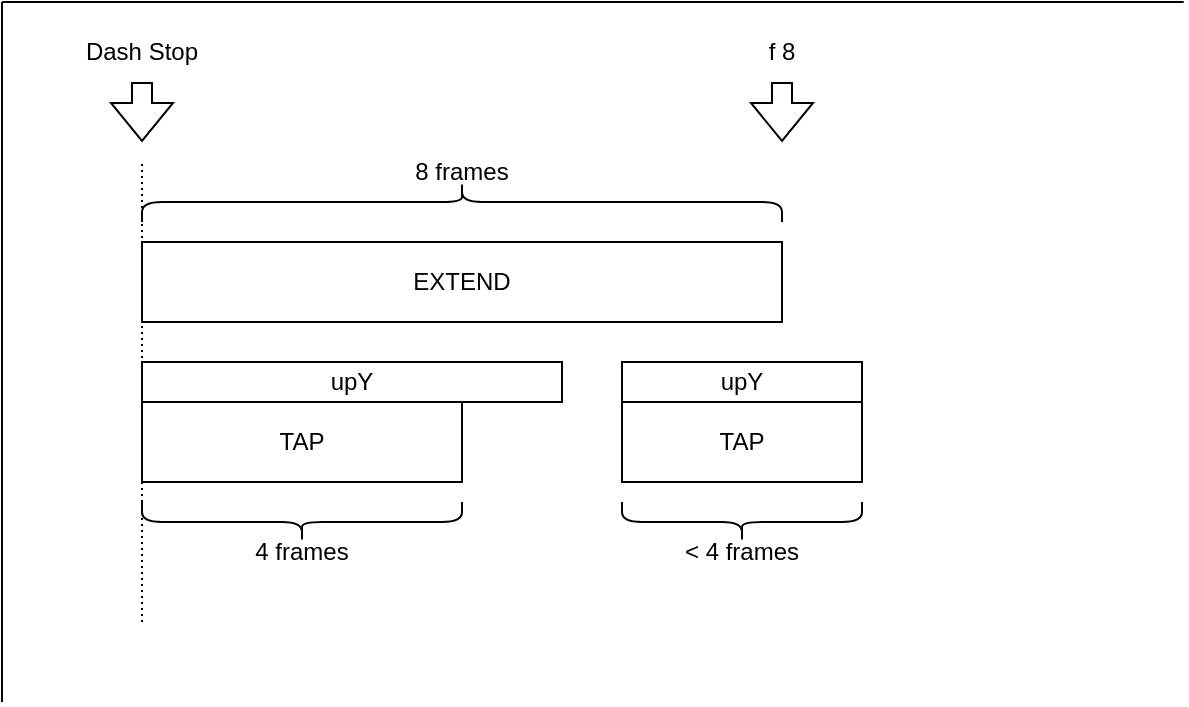 <mxfile version="25.0.2">
  <diagram name="Página-1" id="PVfdIYDzPCwgvY4Q6XuG">
    <mxGraphModel dx="864" dy="508" grid="1" gridSize="10" guides="1" tooltips="1" connect="1" arrows="1" fold="1" page="1" pageScale="1" pageWidth="827" pageHeight="1169" math="0" shadow="0">
      <root>
        <mxCell id="0" />
        <mxCell id="1" parent="0" />
        <mxCell id="SlxmjYS9UCdOZyBtt-4u-3" value="" style="endArrow=none;html=1;rounded=0;strokeWidth=1;dashed=1;dashPattern=1 2;" parent="1" edge="1">
          <mxGeometry width="50" height="50" relative="1" as="geometry">
            <mxPoint x="80" y="320" as="sourcePoint" />
            <mxPoint x="80" y="90" as="targetPoint" />
          </mxGeometry>
        </mxCell>
        <mxCell id="SlxmjYS9UCdOZyBtt-4u-9" value="EXTEND" style="rounded=0;whiteSpace=wrap;html=1;" parent="1" vertex="1">
          <mxGeometry x="80" y="130" width="320" height="40" as="geometry" />
        </mxCell>
        <mxCell id="SlxmjYS9UCdOZyBtt-4u-11" value="" style="shape=curlyBracket;whiteSpace=wrap;html=1;rounded=1;labelPosition=left;verticalLabelPosition=middle;align=right;verticalAlign=middle;size=0.5;rotation=90;" parent="1" vertex="1">
          <mxGeometry x="230" y="-50" width="20" height="320" as="geometry" />
        </mxCell>
        <mxCell id="SlxmjYS9UCdOZyBtt-4u-12" value="8 frames" style="text;html=1;align=center;verticalAlign=middle;whiteSpace=wrap;rounded=0;" parent="1" vertex="1">
          <mxGeometry x="210" y="80" width="60" height="30" as="geometry" />
        </mxCell>
        <mxCell id="SlxmjYS9UCdOZyBtt-4u-13" value="upY" style="rounded=0;whiteSpace=wrap;html=1;" parent="1" vertex="1">
          <mxGeometry x="80" y="190" width="210" height="20" as="geometry" />
        </mxCell>
        <mxCell id="SlxmjYS9UCdOZyBtt-4u-17" value="TAP" style="rounded=0;whiteSpace=wrap;html=1;" parent="1" vertex="1">
          <mxGeometry x="80" y="210" width="160" height="40" as="geometry" />
        </mxCell>
        <mxCell id="SlxmjYS9UCdOZyBtt-4u-18" value="" style="shape=curlyBracket;whiteSpace=wrap;html=1;rounded=1;labelPosition=left;verticalLabelPosition=middle;align=right;verticalAlign=middle;rotation=-90;" parent="1" vertex="1">
          <mxGeometry x="150" y="190" width="20" height="160" as="geometry" />
        </mxCell>
        <mxCell id="SlxmjYS9UCdOZyBtt-4u-19" value="4 frames" style="text;html=1;align=center;verticalAlign=middle;whiteSpace=wrap;rounded=0;" parent="1" vertex="1">
          <mxGeometry x="130" y="270" width="60" height="30" as="geometry" />
        </mxCell>
        <mxCell id="SlxmjYS9UCdOZyBtt-4u-23" value="" style="endArrow=none;html=1;rounded=0;" parent="1" edge="1">
          <mxGeometry width="50" height="50" relative="1" as="geometry">
            <mxPoint x="10" y="360" as="sourcePoint" />
            <mxPoint x="10" y="10" as="targetPoint" />
          </mxGeometry>
        </mxCell>
        <mxCell id="SlxmjYS9UCdOZyBtt-4u-24" value="" style="endArrow=none;html=1;rounded=0;" parent="1" edge="1">
          <mxGeometry width="50" height="50" relative="1" as="geometry">
            <mxPoint x="10" y="10" as="sourcePoint" />
            <mxPoint x="600.833" y="10" as="targetPoint" />
          </mxGeometry>
        </mxCell>
        <mxCell id="SlxmjYS9UCdOZyBtt-4u-26" value="" style="shape=flexArrow;endArrow=classic;html=1;rounded=0;" parent="1" edge="1">
          <mxGeometry width="50" height="50" relative="1" as="geometry">
            <mxPoint x="80" y="50" as="sourcePoint" />
            <mxPoint x="80" y="80" as="targetPoint" />
          </mxGeometry>
        </mxCell>
        <mxCell id="SlxmjYS9UCdOZyBtt-4u-29" value="" style="shape=flexArrow;endArrow=classic;html=1;rounded=0;" parent="1" edge="1">
          <mxGeometry width="50" height="50" relative="1" as="geometry">
            <mxPoint x="400" y="50" as="sourcePoint" />
            <mxPoint x="400" y="80" as="targetPoint" />
          </mxGeometry>
        </mxCell>
        <mxCell id="SlxmjYS9UCdOZyBtt-4u-30" value="Dash Stop" style="text;html=1;align=center;verticalAlign=middle;whiteSpace=wrap;rounded=0;" parent="1" vertex="1">
          <mxGeometry x="50" y="20" width="60" height="30" as="geometry" />
        </mxCell>
        <mxCell id="SlxmjYS9UCdOZyBtt-4u-31" value="f 8" style="text;html=1;align=center;verticalAlign=middle;whiteSpace=wrap;rounded=0;" parent="1" vertex="1">
          <mxGeometry x="370" y="20" width="60" height="30" as="geometry" />
        </mxCell>
        <mxCell id="SlxmjYS9UCdOZyBtt-4u-32" value="upY" style="rounded=0;whiteSpace=wrap;html=1;" parent="1" vertex="1">
          <mxGeometry x="320" y="190" width="120" height="20" as="geometry" />
        </mxCell>
        <mxCell id="SlxmjYS9UCdOZyBtt-4u-33" value="TAP" style="rounded=0;whiteSpace=wrap;html=1;" parent="1" vertex="1">
          <mxGeometry x="320" y="210" width="120" height="40" as="geometry" />
        </mxCell>
        <mxCell id="SlxmjYS9UCdOZyBtt-4u-35" value="" style="shape=curlyBracket;whiteSpace=wrap;html=1;rounded=1;labelPosition=left;verticalLabelPosition=middle;align=right;verticalAlign=middle;rotation=-90;" parent="1" vertex="1">
          <mxGeometry x="370" y="210" width="20" height="120" as="geometry" />
        </mxCell>
        <mxCell id="SlxmjYS9UCdOZyBtt-4u-36" value="&amp;lt; 4 frames" style="text;html=1;align=center;verticalAlign=middle;whiteSpace=wrap;rounded=0;" parent="1" vertex="1">
          <mxGeometry x="350" y="270" width="60" height="30" as="geometry" />
        </mxCell>
      </root>
    </mxGraphModel>
  </diagram>
</mxfile>
